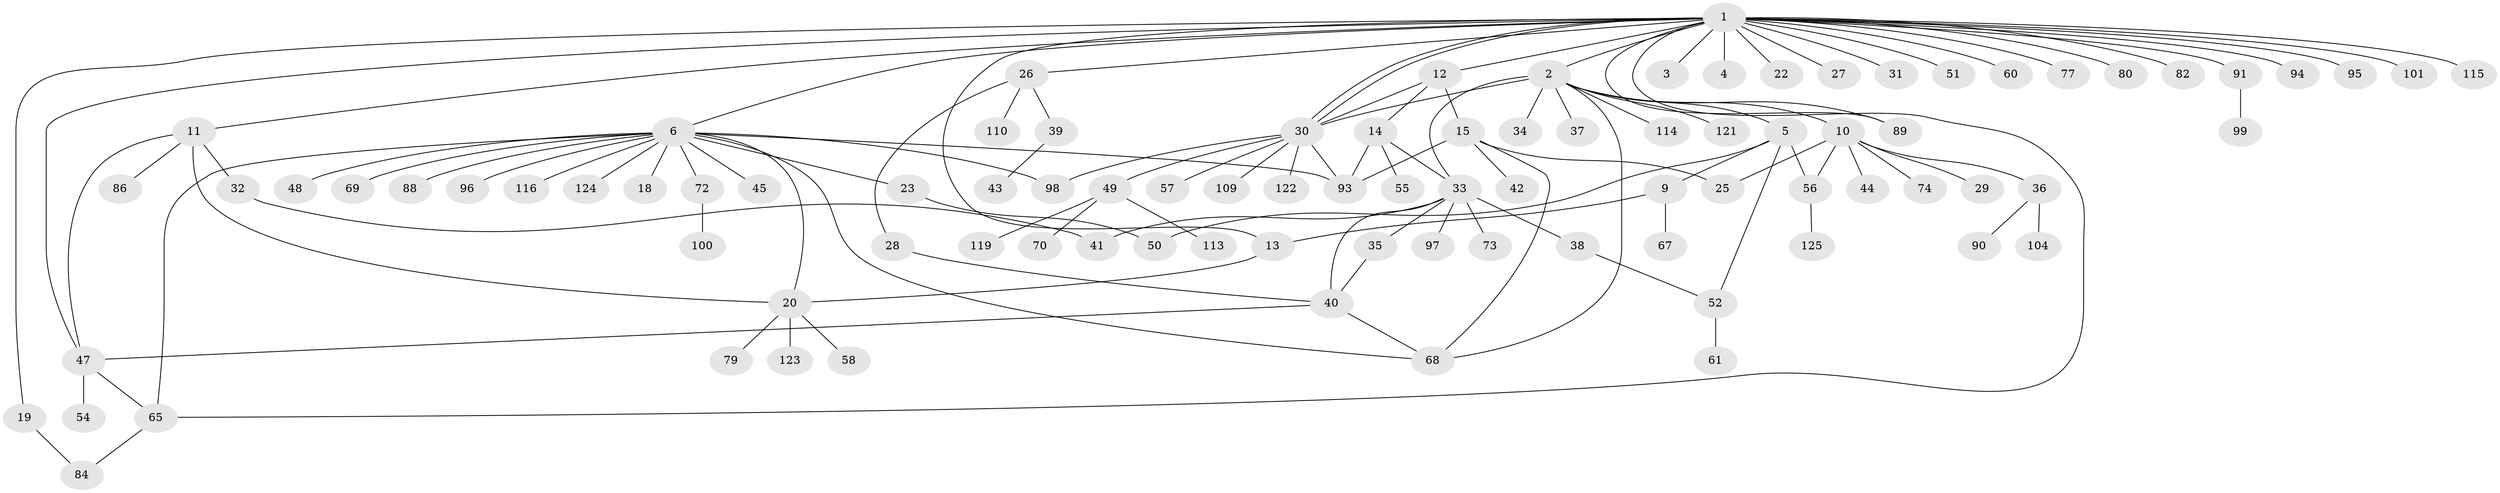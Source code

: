 // Generated by graph-tools (version 1.1) at 2025/23/03/03/25 07:23:49]
// undirected, 92 vertices, 118 edges
graph export_dot {
graph [start="1"]
  node [color=gray90,style=filled];
  1 [super="+62"];
  2 [super="+7"];
  3;
  4;
  5 [super="+78"];
  6 [super="+8"];
  9 [super="+16"];
  10 [super="+21"];
  11 [super="+85"];
  12 [super="+46"];
  13;
  14 [super="+17"];
  15 [super="+63"];
  18;
  19 [super="+105"];
  20 [super="+24"];
  22;
  23 [super="+92"];
  25 [super="+108"];
  26 [super="+103"];
  27;
  28 [super="+81"];
  29 [super="+106"];
  30 [super="+83"];
  31;
  32;
  33 [super="+66"];
  34 [super="+120"];
  35;
  36 [super="+117"];
  37;
  38;
  39;
  40 [super="+87"];
  41;
  42;
  43;
  44;
  45;
  47 [super="+71"];
  48;
  49;
  50;
  51 [super="+59"];
  52 [super="+53"];
  54 [super="+64"];
  55 [super="+111"];
  56;
  57;
  58;
  60;
  61;
  65 [super="+107"];
  67 [super="+75"];
  68 [super="+118"];
  69;
  70;
  72 [super="+76"];
  73;
  74;
  77;
  79;
  80;
  82;
  84;
  86;
  88 [super="+102"];
  89;
  90;
  91;
  93 [super="+112"];
  94;
  95;
  96;
  97;
  98;
  99;
  100;
  101;
  104;
  109;
  110;
  113;
  114;
  115;
  116;
  119;
  121;
  122;
  123;
  124;
  125;
  1 -- 2;
  1 -- 3;
  1 -- 4;
  1 -- 6;
  1 -- 11;
  1 -- 12;
  1 -- 13;
  1 -- 19;
  1 -- 22;
  1 -- 26;
  1 -- 27;
  1 -- 30;
  1 -- 30;
  1 -- 31;
  1 -- 51;
  1 -- 60;
  1 -- 65;
  1 -- 77;
  1 -- 80;
  1 -- 82;
  1 -- 89;
  1 -- 91;
  1 -- 94;
  1 -- 95;
  1 -- 101;
  1 -- 115;
  1 -- 47;
  2 -- 5;
  2 -- 34;
  2 -- 89;
  2 -- 121;
  2 -- 33;
  2 -- 114;
  2 -- 68;
  2 -- 37;
  2 -- 10;
  2 -- 30;
  5 -- 9;
  5 -- 56;
  5 -- 50;
  5 -- 52;
  6 -- 18;
  6 -- 20;
  6 -- 23;
  6 -- 45;
  6 -- 65;
  6 -- 98;
  6 -- 116;
  6 -- 124;
  6 -- 96;
  6 -- 69;
  6 -- 72;
  6 -- 48;
  6 -- 88;
  6 -- 93;
  6 -- 68;
  9 -- 13;
  9 -- 67;
  10 -- 29;
  10 -- 36;
  10 -- 44;
  10 -- 56;
  10 -- 74;
  10 -- 25;
  11 -- 20;
  11 -- 32;
  11 -- 47;
  11 -- 86;
  12 -- 14;
  12 -- 15;
  12 -- 30;
  13 -- 20;
  14 -- 33;
  14 -- 55;
  14 -- 93;
  15 -- 25;
  15 -- 42;
  15 -- 93;
  15 -- 68;
  19 -- 84;
  20 -- 58;
  20 -- 79;
  20 -- 123;
  23 -- 50;
  26 -- 28;
  26 -- 39;
  26 -- 110;
  28 -- 40;
  30 -- 49;
  30 -- 57;
  30 -- 98;
  30 -- 109;
  30 -- 122;
  30 -- 93;
  32 -- 41;
  33 -- 35;
  33 -- 38;
  33 -- 41;
  33 -- 73;
  33 -- 97;
  33 -- 40;
  35 -- 40;
  36 -- 90;
  36 -- 104;
  38 -- 52;
  39 -- 43;
  40 -- 68;
  40 -- 47;
  47 -- 54;
  47 -- 65;
  49 -- 70;
  49 -- 113;
  49 -- 119;
  52 -- 61;
  56 -- 125;
  65 -- 84;
  72 -- 100;
  91 -- 99;
}
